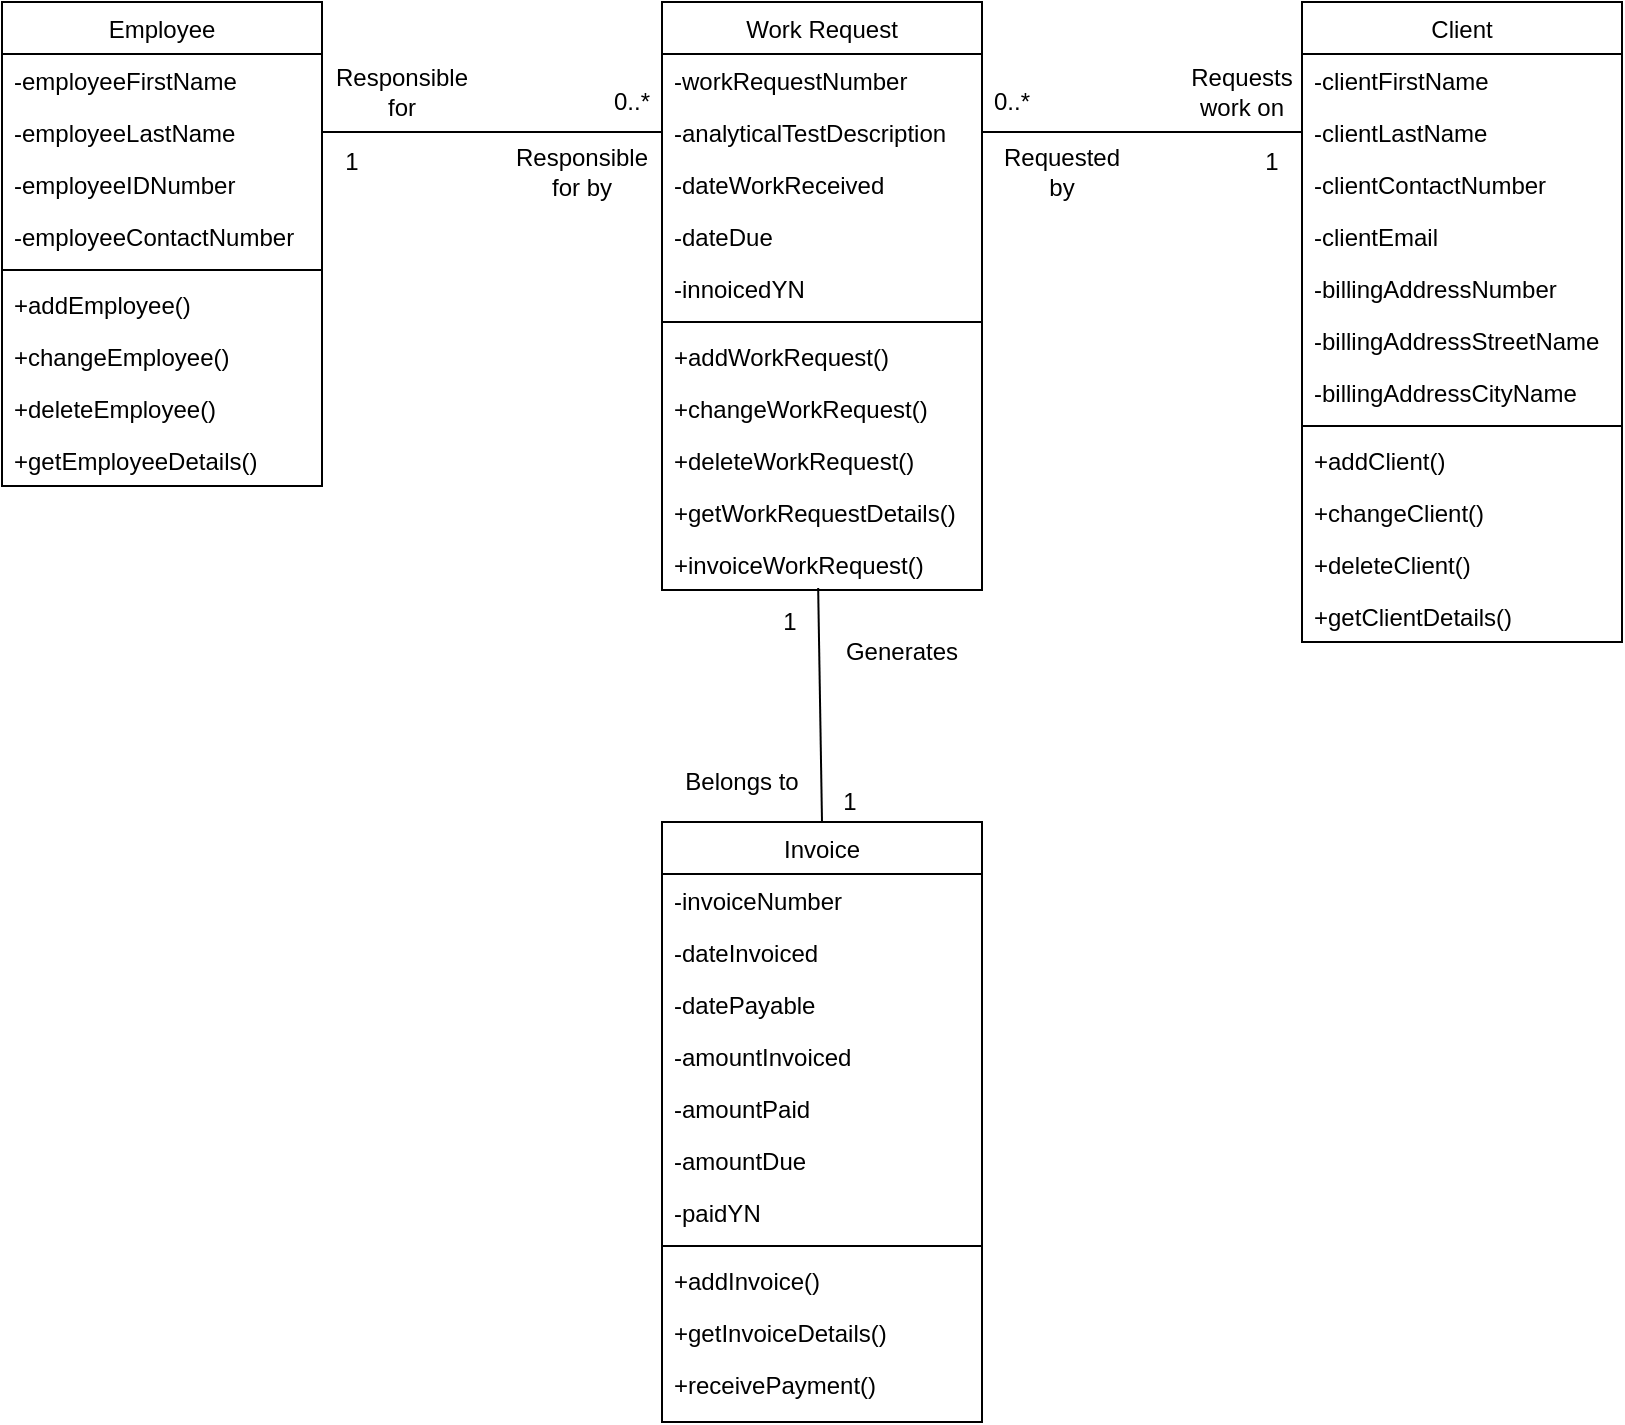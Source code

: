 <mxfile version="20.2.3" type="device"><diagram id="C5RBs43oDa-KdzZeNtuy" name="Page-1"><mxGraphModel dx="2249" dy="865" grid="1" gridSize="10" guides="1" tooltips="1" connect="1" arrows="1" fold="1" page="1" pageScale="1" pageWidth="827" pageHeight="1169" math="0" shadow="0"><root><mxCell id="WIyWlLk6GJQsqaUBKTNV-0"/><mxCell id="WIyWlLk6GJQsqaUBKTNV-1" parent="WIyWlLk6GJQsqaUBKTNV-0"/><mxCell id="zkfFHV4jXpPFQw0GAbJ--17" value="Work Request" style="swimlane;fontStyle=0;align=center;verticalAlign=top;childLayout=stackLayout;horizontal=1;startSize=26;horizontalStack=0;resizeParent=1;resizeLast=0;collapsible=1;marginBottom=0;rounded=0;shadow=0;strokeWidth=1;" parent="WIyWlLk6GJQsqaUBKTNV-1" vertex="1"><mxGeometry x="320" y="190" width="160" height="294" as="geometry"><mxRectangle x="550" y="140" width="160" height="26" as="alternateBounds"/></mxGeometry></mxCell><mxCell id="PiF_e3lqhmrSNozBgS7l-15" value="-workRequestNumber" style="text;align=left;verticalAlign=top;spacingLeft=4;spacingRight=4;overflow=hidden;rotatable=0;points=[[0,0.5],[1,0.5]];portConstraint=eastwest;" parent="zkfFHV4jXpPFQw0GAbJ--17" vertex="1"><mxGeometry y="26" width="160" height="26" as="geometry"/></mxCell><mxCell id="v9sSFbzOdu0ucqms-fu1-34" value="-analyticalTestDescription" style="text;align=left;verticalAlign=top;spacingLeft=4;spacingRight=4;overflow=hidden;rotatable=0;points=[[0,0.5],[1,0.5]];portConstraint=eastwest;" parent="zkfFHV4jXpPFQw0GAbJ--17" vertex="1"><mxGeometry y="52" width="160" height="26" as="geometry"/></mxCell><mxCell id="zkfFHV4jXpPFQw0GAbJ--18" value="-dateWorkReceived" style="text;align=left;verticalAlign=top;spacingLeft=4;spacingRight=4;overflow=hidden;rotatable=0;points=[[0,0.5],[1,0.5]];portConstraint=eastwest;" parent="zkfFHV4jXpPFQw0GAbJ--17" vertex="1"><mxGeometry y="78" width="160" height="26" as="geometry"/></mxCell><mxCell id="zkfFHV4jXpPFQw0GAbJ--19" value="-dateDue" style="text;align=left;verticalAlign=top;spacingLeft=4;spacingRight=4;overflow=hidden;rotatable=0;points=[[0,0.5],[1,0.5]];portConstraint=eastwest;rounded=0;shadow=0;html=0;" parent="zkfFHV4jXpPFQw0GAbJ--17" vertex="1"><mxGeometry y="104" width="160" height="26" as="geometry"/></mxCell><mxCell id="zkfFHV4jXpPFQw0GAbJ--20" value="-innoicedYN" style="text;align=left;verticalAlign=top;spacingLeft=4;spacingRight=4;overflow=hidden;rotatable=0;points=[[0,0.5],[1,0.5]];portConstraint=eastwest;rounded=0;shadow=0;html=0;" parent="zkfFHV4jXpPFQw0GAbJ--17" vertex="1"><mxGeometry y="130" width="160" height="26" as="geometry"/></mxCell><mxCell id="zkfFHV4jXpPFQw0GAbJ--23" value="" style="line;html=1;strokeWidth=1;align=left;verticalAlign=middle;spacingTop=-1;spacingLeft=3;spacingRight=3;rotatable=0;labelPosition=right;points=[];portConstraint=eastwest;" parent="zkfFHV4jXpPFQw0GAbJ--17" vertex="1"><mxGeometry y="156" width="160" height="8" as="geometry"/></mxCell><mxCell id="zkfFHV4jXpPFQw0GAbJ--24" value="+addWorkRequest()" style="text;align=left;verticalAlign=top;spacingLeft=4;spacingRight=4;overflow=hidden;rotatable=0;points=[[0,0.5],[1,0.5]];portConstraint=eastwest;" parent="zkfFHV4jXpPFQw0GAbJ--17" vertex="1"><mxGeometry y="164" width="160" height="26" as="geometry"/></mxCell><mxCell id="zkfFHV4jXpPFQw0GAbJ--25" value="+changeWorkRequest()" style="text;align=left;verticalAlign=top;spacingLeft=4;spacingRight=4;overflow=hidden;rotatable=0;points=[[0,0.5],[1,0.5]];portConstraint=eastwest;" parent="zkfFHV4jXpPFQw0GAbJ--17" vertex="1"><mxGeometry y="190" width="160" height="26" as="geometry"/></mxCell><mxCell id="v9sSFbzOdu0ucqms-fu1-14" value="+deleteWorkRequest()" style="text;align=left;verticalAlign=top;spacingLeft=4;spacingRight=4;overflow=hidden;rotatable=0;points=[[0,0.5],[1,0.5]];portConstraint=eastwest;" parent="zkfFHV4jXpPFQw0GAbJ--17" vertex="1"><mxGeometry y="216" width="160" height="26" as="geometry"/></mxCell><mxCell id="v9sSFbzOdu0ucqms-fu1-15" value="+getWorkRequestDetails()" style="text;align=left;verticalAlign=top;spacingLeft=4;spacingRight=4;overflow=hidden;rotatable=0;points=[[0,0.5],[1,0.5]];portConstraint=eastwest;" parent="zkfFHV4jXpPFQw0GAbJ--17" vertex="1"><mxGeometry y="242" width="160" height="26" as="geometry"/></mxCell><mxCell id="v9sSFbzOdu0ucqms-fu1-32" value="+invoiceWorkRequest()" style="text;align=left;verticalAlign=top;spacingLeft=4;spacingRight=4;overflow=hidden;rotatable=0;points=[[0,0.5],[1,0.5]];portConstraint=eastwest;" parent="zkfFHV4jXpPFQw0GAbJ--17" vertex="1"><mxGeometry y="268" width="160" height="26" as="geometry"/></mxCell><mxCell id="PiF_e3lqhmrSNozBgS7l-8" value="Employee" style="swimlane;fontStyle=0;align=center;verticalAlign=top;childLayout=stackLayout;horizontal=1;startSize=26;horizontalStack=0;resizeParent=1;resizeLast=0;collapsible=1;marginBottom=0;rounded=0;shadow=0;strokeWidth=1;" parent="WIyWlLk6GJQsqaUBKTNV-1" vertex="1"><mxGeometry x="-10" y="190" width="160" height="242" as="geometry"><mxRectangle x="550" y="140" width="160" height="26" as="alternateBounds"/></mxGeometry></mxCell><mxCell id="PiF_e3lqhmrSNozBgS7l-9" value="-employeeFirstName" style="text;align=left;verticalAlign=top;spacingLeft=4;spacingRight=4;overflow=hidden;rotatable=0;points=[[0,0.5],[1,0.5]];portConstraint=eastwest;" parent="PiF_e3lqhmrSNozBgS7l-8" vertex="1"><mxGeometry y="26" width="160" height="26" as="geometry"/></mxCell><mxCell id="PiF_e3lqhmrSNozBgS7l-10" value="-employeeLastName" style="text;align=left;verticalAlign=top;spacingLeft=4;spacingRight=4;overflow=hidden;rotatable=0;points=[[0,0.5],[1,0.5]];portConstraint=eastwest;rounded=0;shadow=0;html=0;" parent="PiF_e3lqhmrSNozBgS7l-8" vertex="1"><mxGeometry y="52" width="160" height="26" as="geometry"/></mxCell><mxCell id="PiF_e3lqhmrSNozBgS7l-11" value="-employeeIDNumber" style="text;align=left;verticalAlign=top;spacingLeft=4;spacingRight=4;overflow=hidden;rotatable=0;points=[[0,0.5],[1,0.5]];portConstraint=eastwest;rounded=0;shadow=0;html=0;" parent="PiF_e3lqhmrSNozBgS7l-8" vertex="1"><mxGeometry y="78" width="160" height="26" as="geometry"/></mxCell><mxCell id="PiF_e3lqhmrSNozBgS7l-17" value="-employeeContactNumber" style="text;align=left;verticalAlign=top;spacingLeft=4;spacingRight=4;overflow=hidden;rotatable=0;points=[[0,0.5],[1,0.5]];portConstraint=eastwest;rounded=0;shadow=0;html=0;" parent="PiF_e3lqhmrSNozBgS7l-8" vertex="1"><mxGeometry y="104" width="160" height="26" as="geometry"/></mxCell><mxCell id="PiF_e3lqhmrSNozBgS7l-12" value="" style="line;html=1;strokeWidth=1;align=left;verticalAlign=middle;spacingTop=-1;spacingLeft=3;spacingRight=3;rotatable=0;labelPosition=right;points=[];portConstraint=eastwest;" parent="PiF_e3lqhmrSNozBgS7l-8" vertex="1"><mxGeometry y="130" width="160" height="8" as="geometry"/></mxCell><mxCell id="PiF_e3lqhmrSNozBgS7l-13" value="+addEmployee()" style="text;align=left;verticalAlign=top;spacingLeft=4;spacingRight=4;overflow=hidden;rotatable=0;points=[[0,0.5],[1,0.5]];portConstraint=eastwest;" parent="PiF_e3lqhmrSNozBgS7l-8" vertex="1"><mxGeometry y="138" width="160" height="26" as="geometry"/></mxCell><mxCell id="PiF_e3lqhmrSNozBgS7l-14" value="+changeEmployee()" style="text;align=left;verticalAlign=top;spacingLeft=4;spacingRight=4;overflow=hidden;rotatable=0;points=[[0,0.5],[1,0.5]];portConstraint=eastwest;" parent="PiF_e3lqhmrSNozBgS7l-8" vertex="1"><mxGeometry y="164" width="160" height="26" as="geometry"/></mxCell><mxCell id="PiF_e3lqhmrSNozBgS7l-18" value="+deleteEmployee()" style="text;align=left;verticalAlign=top;spacingLeft=4;spacingRight=4;overflow=hidden;rotatable=0;points=[[0,0.5],[1,0.5]];portConstraint=eastwest;" parent="PiF_e3lqhmrSNozBgS7l-8" vertex="1"><mxGeometry y="190" width="160" height="26" as="geometry"/></mxCell><mxCell id="PiF_e3lqhmrSNozBgS7l-19" value="+getEmployeeDetails()" style="text;align=left;verticalAlign=top;spacingLeft=4;spacingRight=4;overflow=hidden;rotatable=0;points=[[0,0.5],[1,0.5]];portConstraint=eastwest;" parent="PiF_e3lqhmrSNozBgS7l-8" vertex="1"><mxGeometry y="216" width="160" height="26" as="geometry"/></mxCell><mxCell id="PiF_e3lqhmrSNozBgS7l-20" value="Client" style="swimlane;fontStyle=0;align=center;verticalAlign=top;childLayout=stackLayout;horizontal=1;startSize=26;horizontalStack=0;resizeParent=1;resizeLast=0;collapsible=1;marginBottom=0;rounded=0;shadow=0;strokeWidth=1;" parent="WIyWlLk6GJQsqaUBKTNV-1" vertex="1"><mxGeometry x="640" y="190" width="160" height="320" as="geometry"><mxRectangle x="550" y="140" width="160" height="26" as="alternateBounds"/></mxGeometry></mxCell><mxCell id="PiF_e3lqhmrSNozBgS7l-21" value="-clientFirstName" style="text;align=left;verticalAlign=top;spacingLeft=4;spacingRight=4;overflow=hidden;rotatable=0;points=[[0,0.5],[1,0.5]];portConstraint=eastwest;" parent="PiF_e3lqhmrSNozBgS7l-20" vertex="1"><mxGeometry y="26" width="160" height="26" as="geometry"/></mxCell><mxCell id="PiF_e3lqhmrSNozBgS7l-22" value="-clientLastName" style="text;align=left;verticalAlign=top;spacingLeft=4;spacingRight=4;overflow=hidden;rotatable=0;points=[[0,0.5],[1,0.5]];portConstraint=eastwest;rounded=0;shadow=0;html=0;" parent="PiF_e3lqhmrSNozBgS7l-20" vertex="1"><mxGeometry y="52" width="160" height="26" as="geometry"/></mxCell><mxCell id="PiF_e3lqhmrSNozBgS7l-23" value="-clientContactNumber" style="text;align=left;verticalAlign=top;spacingLeft=4;spacingRight=4;overflow=hidden;rotatable=0;points=[[0,0.5],[1,0.5]];portConstraint=eastwest;rounded=0;shadow=0;html=0;" parent="PiF_e3lqhmrSNozBgS7l-20" vertex="1"><mxGeometry y="78" width="160" height="26" as="geometry"/></mxCell><mxCell id="PiF_e3lqhmrSNozBgS7l-24" value="-clientEmail" style="text;align=left;verticalAlign=top;spacingLeft=4;spacingRight=4;overflow=hidden;rotatable=0;points=[[0,0.5],[1,0.5]];portConstraint=eastwest;rounded=0;shadow=0;html=0;" parent="PiF_e3lqhmrSNozBgS7l-20" vertex="1"><mxGeometry y="104" width="160" height="26" as="geometry"/></mxCell><mxCell id="PiF_e3lqhmrSNozBgS7l-32" value="-billingAddressNumber" style="text;align=left;verticalAlign=top;spacingLeft=4;spacingRight=4;overflow=hidden;rotatable=0;points=[[0,0.5],[1,0.5]];portConstraint=eastwest;rounded=0;shadow=0;html=0;" parent="PiF_e3lqhmrSNozBgS7l-20" vertex="1"><mxGeometry y="130" width="160" height="26" as="geometry"/></mxCell><mxCell id="PiF_e3lqhmrSNozBgS7l-31" value="-billingAddressStreetName" style="text;align=left;verticalAlign=top;spacingLeft=4;spacingRight=4;overflow=hidden;rotatable=0;points=[[0,0.5],[1,0.5]];portConstraint=eastwest;rounded=0;shadow=0;html=0;" parent="PiF_e3lqhmrSNozBgS7l-20" vertex="1"><mxGeometry y="156" width="160" height="26" as="geometry"/></mxCell><mxCell id="PiF_e3lqhmrSNozBgS7l-30" value="-billingAddressCityName" style="text;align=left;verticalAlign=top;spacingLeft=4;spacingRight=4;overflow=hidden;rotatable=0;points=[[0,0.5],[1,0.5]];portConstraint=eastwest;rounded=0;shadow=0;html=0;" parent="PiF_e3lqhmrSNozBgS7l-20" vertex="1"><mxGeometry y="182" width="160" height="26" as="geometry"/></mxCell><mxCell id="PiF_e3lqhmrSNozBgS7l-25" value="" style="line;html=1;strokeWidth=1;align=left;verticalAlign=middle;spacingTop=-1;spacingLeft=3;spacingRight=3;rotatable=0;labelPosition=right;points=[];portConstraint=eastwest;" parent="PiF_e3lqhmrSNozBgS7l-20" vertex="1"><mxGeometry y="208" width="160" height="8" as="geometry"/></mxCell><mxCell id="PiF_e3lqhmrSNozBgS7l-26" value="+addClient()" style="text;align=left;verticalAlign=top;spacingLeft=4;spacingRight=4;overflow=hidden;rotatable=0;points=[[0,0.5],[1,0.5]];portConstraint=eastwest;" parent="PiF_e3lqhmrSNozBgS7l-20" vertex="1"><mxGeometry y="216" width="160" height="26" as="geometry"/></mxCell><mxCell id="PiF_e3lqhmrSNozBgS7l-27" value="+changeClient()" style="text;align=left;verticalAlign=top;spacingLeft=4;spacingRight=4;overflow=hidden;rotatable=0;points=[[0,0.5],[1,0.5]];portConstraint=eastwest;" parent="PiF_e3lqhmrSNozBgS7l-20" vertex="1"><mxGeometry y="242" width="160" height="26" as="geometry"/></mxCell><mxCell id="PiF_e3lqhmrSNozBgS7l-28" value="+deleteClient()" style="text;align=left;verticalAlign=top;spacingLeft=4;spacingRight=4;overflow=hidden;rotatable=0;points=[[0,0.5],[1,0.5]];portConstraint=eastwest;" parent="PiF_e3lqhmrSNozBgS7l-20" vertex="1"><mxGeometry y="268" width="160" height="26" as="geometry"/></mxCell><mxCell id="v9sSFbzOdu0ucqms-fu1-2" value="+getClientDetails()" style="text;align=left;verticalAlign=top;spacingLeft=4;spacingRight=4;overflow=hidden;rotatable=0;points=[[0,0.5],[1,0.5]];portConstraint=eastwest;" parent="PiF_e3lqhmrSNozBgS7l-20" vertex="1"><mxGeometry y="294" width="160" height="26" as="geometry"/></mxCell><mxCell id="v9sSFbzOdu0ucqms-fu1-3" value="Invoice" style="swimlane;fontStyle=0;align=center;verticalAlign=top;childLayout=stackLayout;horizontal=1;startSize=26;horizontalStack=0;resizeParent=1;resizeLast=0;collapsible=1;marginBottom=0;rounded=0;shadow=0;strokeWidth=1;" parent="WIyWlLk6GJQsqaUBKTNV-1" vertex="1"><mxGeometry x="320" y="600" width="160" height="300" as="geometry"><mxRectangle x="550" y="140" width="160" height="26" as="alternateBounds"/></mxGeometry></mxCell><mxCell id="v9sSFbzOdu0ucqms-fu1-4" value="-invoiceNumber" style="text;align=left;verticalAlign=top;spacingLeft=4;spacingRight=4;overflow=hidden;rotatable=0;points=[[0,0.5],[1,0.5]];portConstraint=eastwest;" parent="v9sSFbzOdu0ucqms-fu1-3" vertex="1"><mxGeometry y="26" width="160" height="26" as="geometry"/></mxCell><mxCell id="v9sSFbzOdu0ucqms-fu1-5" value="-dateInvoiced" style="text;align=left;verticalAlign=top;spacingLeft=4;spacingRight=4;overflow=hidden;rotatable=0;points=[[0,0.5],[1,0.5]];portConstraint=eastwest;" parent="v9sSFbzOdu0ucqms-fu1-3" vertex="1"><mxGeometry y="52" width="160" height="26" as="geometry"/></mxCell><mxCell id="v9sSFbzOdu0ucqms-fu1-6" value="-datePayable" style="text;align=left;verticalAlign=top;spacingLeft=4;spacingRight=4;overflow=hidden;rotatable=0;points=[[0,0.5],[1,0.5]];portConstraint=eastwest;rounded=0;shadow=0;html=0;" parent="v9sSFbzOdu0ucqms-fu1-3" vertex="1"><mxGeometry y="78" width="160" height="26" as="geometry"/></mxCell><mxCell id="v9sSFbzOdu0ucqms-fu1-7" value="-amountInvoiced" style="text;align=left;verticalAlign=top;spacingLeft=4;spacingRight=4;overflow=hidden;rotatable=0;points=[[0,0.5],[1,0.5]];portConstraint=eastwest;rounded=0;shadow=0;html=0;" parent="v9sSFbzOdu0ucqms-fu1-3" vertex="1"><mxGeometry y="104" width="160" height="26" as="geometry"/></mxCell><mxCell id="v9sSFbzOdu0ucqms-fu1-12" value="-amountPaid" style="text;align=left;verticalAlign=top;spacingLeft=4;spacingRight=4;overflow=hidden;rotatable=0;points=[[0,0.5],[1,0.5]];portConstraint=eastwest;rounded=0;shadow=0;html=0;" parent="v9sSFbzOdu0ucqms-fu1-3" vertex="1"><mxGeometry y="130" width="160" height="26" as="geometry"/></mxCell><mxCell id="v9sSFbzOdu0ucqms-fu1-11" value="-amountDue" style="text;align=left;verticalAlign=top;spacingLeft=4;spacingRight=4;overflow=hidden;rotatable=0;points=[[0,0.5],[1,0.5]];portConstraint=eastwest;rounded=0;shadow=0;html=0;" parent="v9sSFbzOdu0ucqms-fu1-3" vertex="1"><mxGeometry y="156" width="160" height="26" as="geometry"/></mxCell><mxCell id="v9sSFbzOdu0ucqms-fu1-13" value="-paidYN" style="text;align=left;verticalAlign=top;spacingLeft=4;spacingRight=4;overflow=hidden;rotatable=0;points=[[0,0.5],[1,0.5]];portConstraint=eastwest;rounded=0;shadow=0;html=0;" parent="v9sSFbzOdu0ucqms-fu1-3" vertex="1"><mxGeometry y="182" width="160" height="26" as="geometry"/></mxCell><mxCell id="v9sSFbzOdu0ucqms-fu1-8" value="" style="line;html=1;strokeWidth=1;align=left;verticalAlign=middle;spacingTop=-1;spacingLeft=3;spacingRight=3;rotatable=0;labelPosition=right;points=[];portConstraint=eastwest;" parent="v9sSFbzOdu0ucqms-fu1-3" vertex="1"><mxGeometry y="208" width="160" height="8" as="geometry"/></mxCell><mxCell id="v9sSFbzOdu0ucqms-fu1-9" value="+addInvoice()" style="text;align=left;verticalAlign=top;spacingLeft=4;spacingRight=4;overflow=hidden;rotatable=0;points=[[0,0.5],[1,0.5]];portConstraint=eastwest;" parent="v9sSFbzOdu0ucqms-fu1-3" vertex="1"><mxGeometry y="216" width="160" height="26" as="geometry"/></mxCell><mxCell id="v9sSFbzOdu0ucqms-fu1-16" value="+getInvoiceDetails()" style="text;align=left;verticalAlign=top;spacingLeft=4;spacingRight=4;overflow=hidden;rotatable=0;points=[[0,0.5],[1,0.5]];portConstraint=eastwest;" parent="v9sSFbzOdu0ucqms-fu1-3" vertex="1"><mxGeometry y="242" width="160" height="26" as="geometry"/></mxCell><mxCell id="v9sSFbzOdu0ucqms-fu1-33" value="+receivePayment()" style="text;align=left;verticalAlign=top;spacingLeft=4;spacingRight=4;overflow=hidden;rotatable=0;points=[[0,0.5],[1,0.5]];portConstraint=eastwest;" parent="v9sSFbzOdu0ucqms-fu1-3" vertex="1"><mxGeometry y="268" width="160" height="26" as="geometry"/></mxCell><mxCell id="v9sSFbzOdu0ucqms-fu1-37" value="" style="endArrow=none;html=1;rounded=0;exitX=1;exitY=0.5;exitDx=0;exitDy=0;entryX=0;entryY=0.5;entryDx=0;entryDy=0;" parent="WIyWlLk6GJQsqaUBKTNV-1" source="PiF_e3lqhmrSNozBgS7l-10" target="v9sSFbzOdu0ucqms-fu1-34" edge="1"><mxGeometry width="50" height="50" relative="1" as="geometry"><mxPoint x="490" y="530" as="sourcePoint"/><mxPoint x="540" y="480" as="targetPoint"/></mxGeometry></mxCell><mxCell id="v9sSFbzOdu0ucqms-fu1-38" value="0..*" style="text;html=1;strokeColor=none;fillColor=none;align=center;verticalAlign=middle;whiteSpace=wrap;rounded=0;" parent="WIyWlLk6GJQsqaUBKTNV-1" vertex="1"><mxGeometry x="290" y="230" width="30" height="20" as="geometry"/></mxCell><mxCell id="v9sSFbzOdu0ucqms-fu1-40" value="" style="endArrow=none;html=1;rounded=0;entryX=0.5;entryY=0;entryDx=0;entryDy=0;exitX=0.488;exitY=0.962;exitDx=0;exitDy=0;exitPerimeter=0;" parent="WIyWlLk6GJQsqaUBKTNV-1" source="v9sSFbzOdu0ucqms-fu1-32" target="v9sSFbzOdu0ucqms-fu1-3" edge="1"><mxGeometry width="50" height="50" relative="1" as="geometry"><mxPoint x="400" y="490" as="sourcePoint"/><mxPoint x="430" y="580" as="targetPoint"/></mxGeometry></mxCell><mxCell id="v9sSFbzOdu0ucqms-fu1-41" value="1" style="text;html=1;strokeColor=none;fillColor=none;align=center;verticalAlign=middle;whiteSpace=wrap;rounded=0;" parent="WIyWlLk6GJQsqaUBKTNV-1" vertex="1"><mxGeometry x="399" y="580" width="30" height="20" as="geometry"/></mxCell><mxCell id="v9sSFbzOdu0ucqms-fu1-42" value="1" style="text;html=1;strokeColor=none;fillColor=none;align=center;verticalAlign=middle;whiteSpace=wrap;rounded=0;" parent="WIyWlLk6GJQsqaUBKTNV-1" vertex="1"><mxGeometry x="369" y="490" width="30" height="20" as="geometry"/></mxCell><mxCell id="v9sSFbzOdu0ucqms-fu1-44" value="Responsible for" style="text;html=1;strokeColor=none;fillColor=none;align=center;verticalAlign=middle;whiteSpace=wrap;rounded=0;" parent="WIyWlLk6GJQsqaUBKTNV-1" vertex="1"><mxGeometry x="160" y="220" width="60" height="30" as="geometry"/></mxCell><mxCell id="v9sSFbzOdu0ucqms-fu1-45" value="Responsible for by" style="text;html=1;strokeColor=none;fillColor=none;align=center;verticalAlign=middle;whiteSpace=wrap;rounded=0;" parent="WIyWlLk6GJQsqaUBKTNV-1" vertex="1"><mxGeometry x="250" y="260" width="60" height="30" as="geometry"/></mxCell><mxCell id="v9sSFbzOdu0ucqms-fu1-46" value="1" style="text;html=1;strokeColor=none;fillColor=none;align=center;verticalAlign=middle;whiteSpace=wrap;rounded=0;" parent="WIyWlLk6GJQsqaUBKTNV-1" vertex="1"><mxGeometry x="150" y="260" width="30" height="20" as="geometry"/></mxCell><mxCell id="v9sSFbzOdu0ucqms-fu1-47" value="Belongs to" style="text;html=1;strokeColor=none;fillColor=none;align=center;verticalAlign=middle;whiteSpace=wrap;rounded=0;" parent="WIyWlLk6GJQsqaUBKTNV-1" vertex="1"><mxGeometry x="330" y="565" width="60" height="30" as="geometry"/></mxCell><mxCell id="v9sSFbzOdu0ucqms-fu1-48" value="Generates" style="text;html=1;strokeColor=none;fillColor=none;align=center;verticalAlign=middle;whiteSpace=wrap;rounded=0;" parent="WIyWlLk6GJQsqaUBKTNV-1" vertex="1"><mxGeometry x="410" y="500" width="60" height="30" as="geometry"/></mxCell><mxCell id="v9sSFbzOdu0ucqms-fu1-49" value="" style="endArrow=none;html=1;rounded=0;exitX=1;exitY=0.5;exitDx=0;exitDy=0;entryX=0;entryY=0.5;entryDx=0;entryDy=0;" parent="WIyWlLk6GJQsqaUBKTNV-1" source="v9sSFbzOdu0ucqms-fu1-34" target="PiF_e3lqhmrSNozBgS7l-22" edge="1"><mxGeometry width="50" height="50" relative="1" as="geometry"><mxPoint x="490" y="250" as="sourcePoint"/><mxPoint x="660" y="250" as="targetPoint"/></mxGeometry></mxCell><mxCell id="v9sSFbzOdu0ucqms-fu1-50" value="Requested by" style="text;html=1;strokeColor=none;fillColor=none;align=center;verticalAlign=middle;whiteSpace=wrap;rounded=0;" parent="WIyWlLk6GJQsqaUBKTNV-1" vertex="1"><mxGeometry x="490" y="260" width="60" height="30" as="geometry"/></mxCell><mxCell id="v9sSFbzOdu0ucqms-fu1-51" value="1" style="text;html=1;strokeColor=none;fillColor=none;align=center;verticalAlign=middle;whiteSpace=wrap;rounded=0;" parent="WIyWlLk6GJQsqaUBKTNV-1" vertex="1"><mxGeometry x="610" y="260" width="30" height="20" as="geometry"/></mxCell><mxCell id="v9sSFbzOdu0ucqms-fu1-52" value="Requests work on" style="text;html=1;strokeColor=none;fillColor=none;align=center;verticalAlign=middle;whiteSpace=wrap;rounded=0;" parent="WIyWlLk6GJQsqaUBKTNV-1" vertex="1"><mxGeometry x="580" y="220" width="60" height="30" as="geometry"/></mxCell><mxCell id="v9sSFbzOdu0ucqms-fu1-53" value="0..*" style="text;html=1;strokeColor=none;fillColor=none;align=center;verticalAlign=middle;whiteSpace=wrap;rounded=0;" parent="WIyWlLk6GJQsqaUBKTNV-1" vertex="1"><mxGeometry x="480" y="230" width="30" height="20" as="geometry"/></mxCell></root></mxGraphModel></diagram></mxfile>